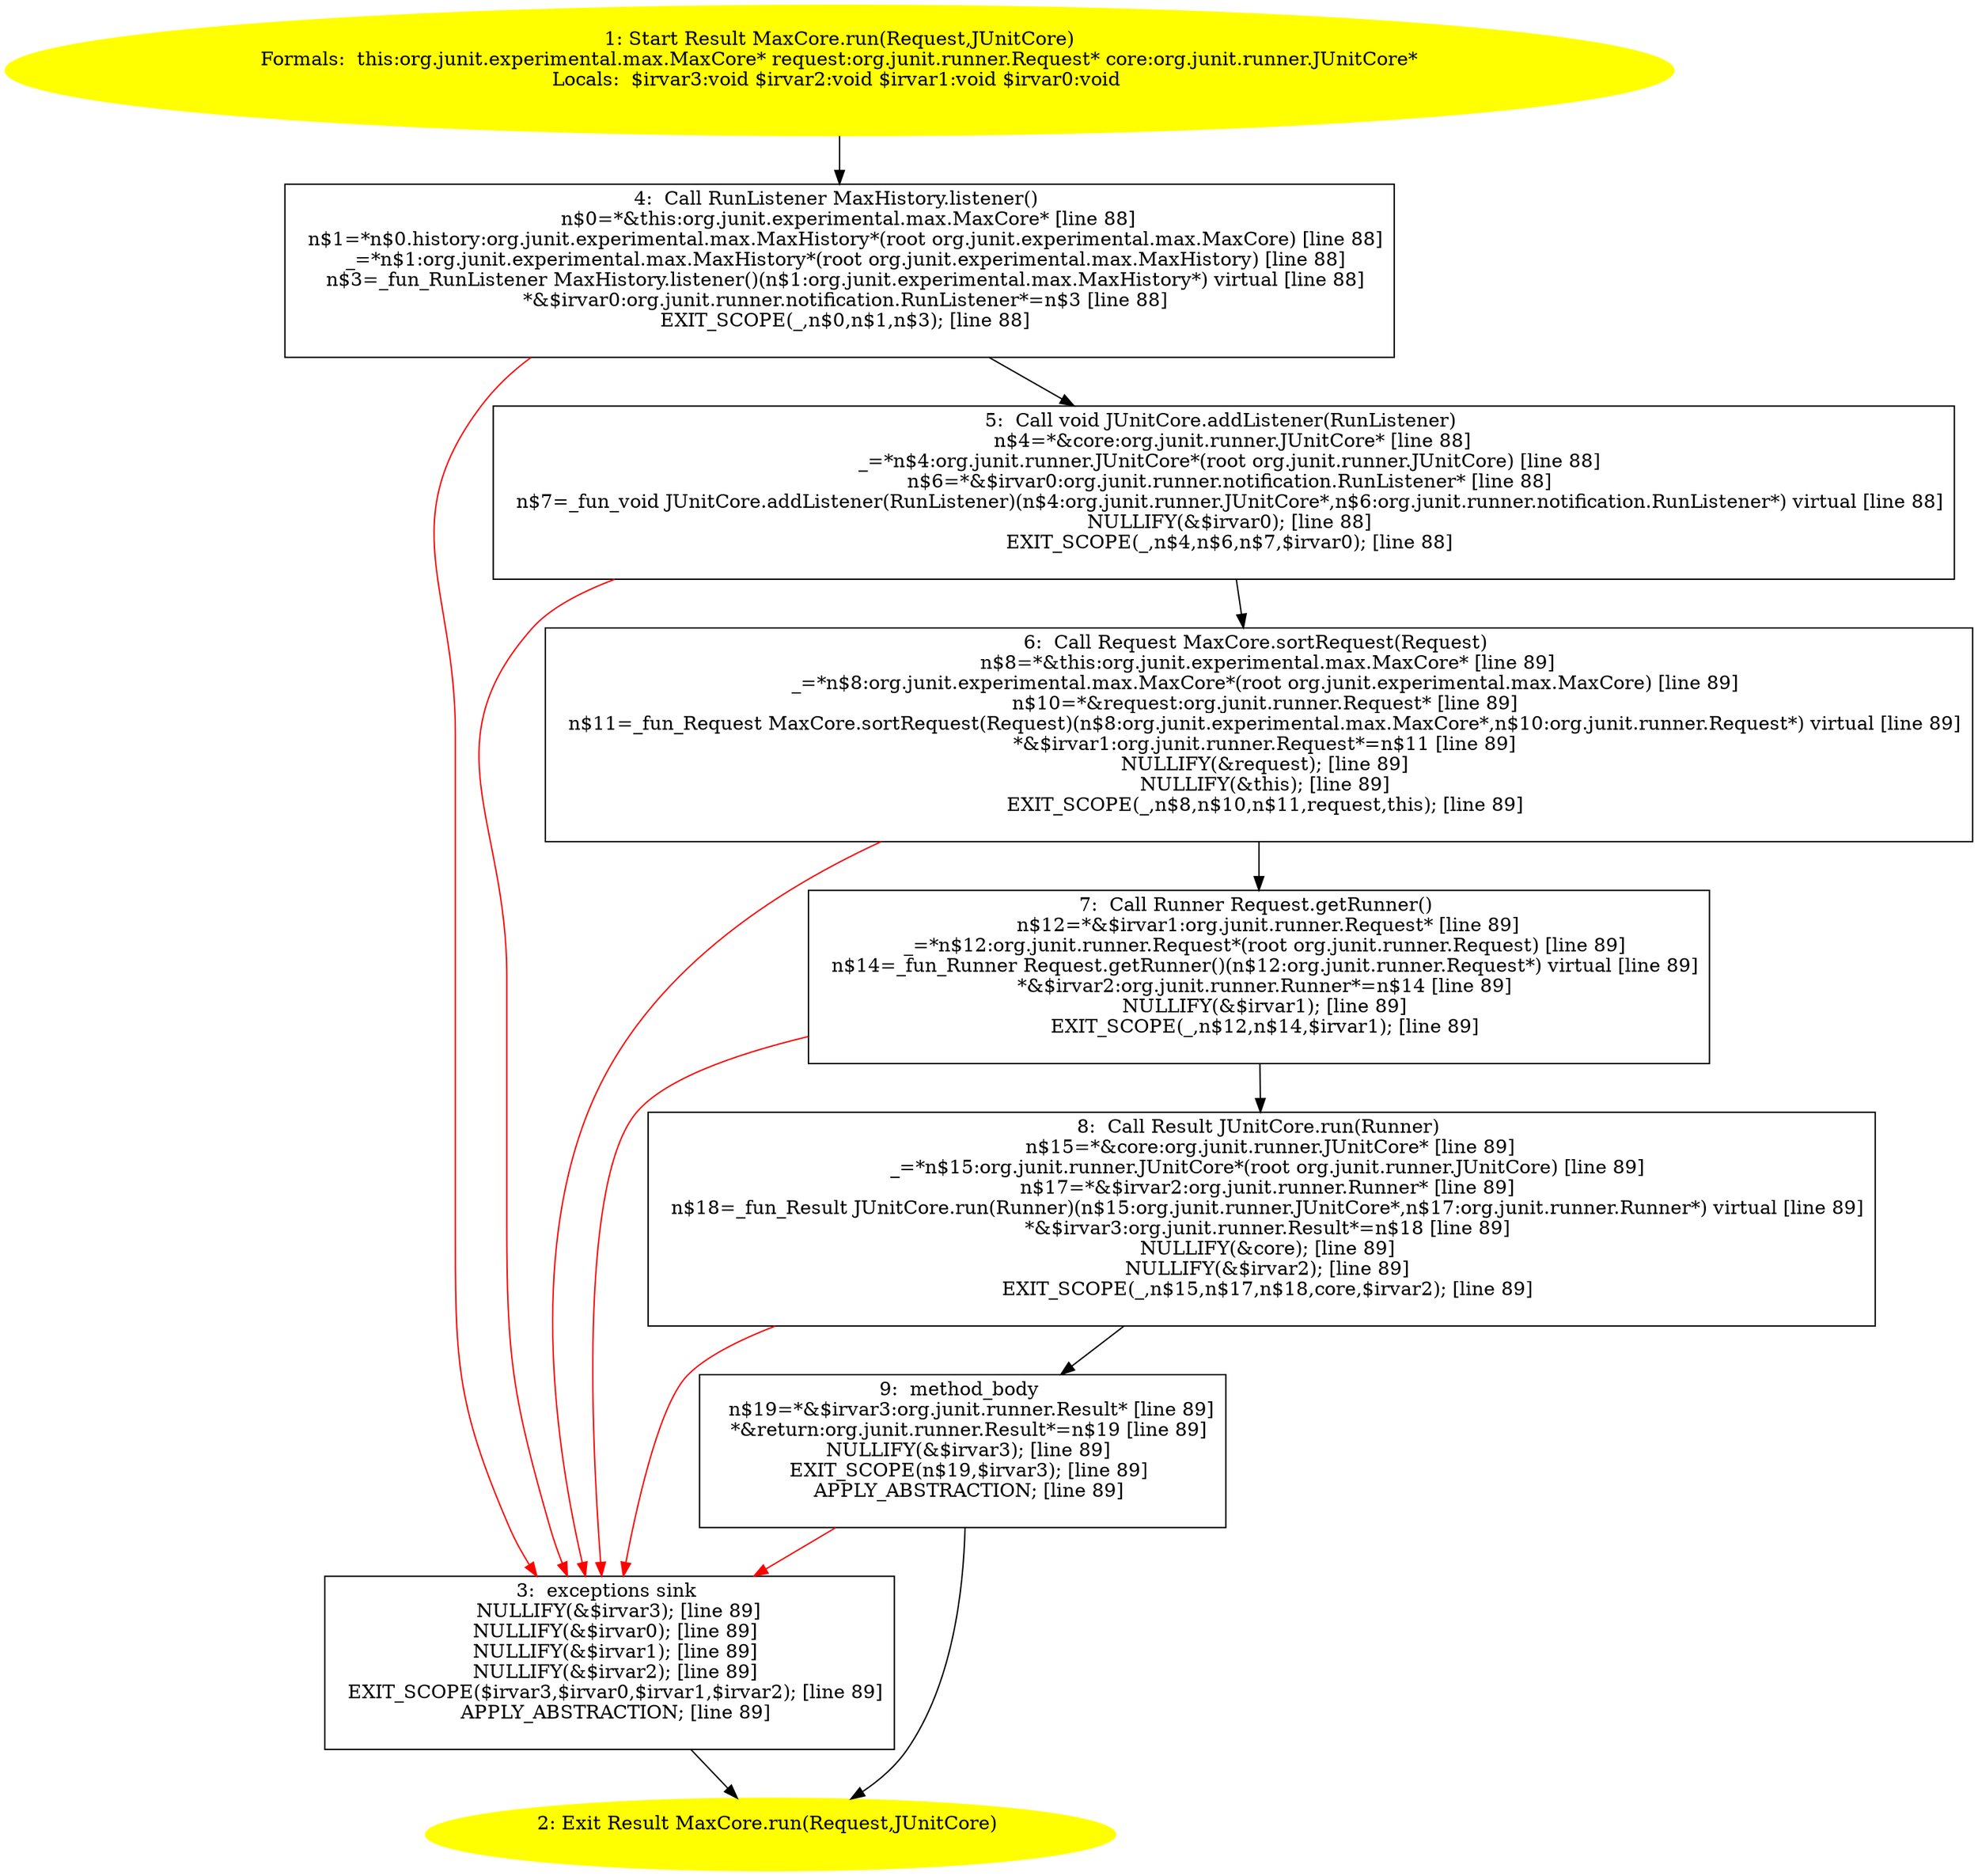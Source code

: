 /* @generated */
digraph cfg {
"org.junit.experimental.max.MaxCore.run(org.junit.runner.Request,org.junit.runner.JUnitCore):org.juni.7f3fd604b6fe380e245b6376f37e171b_1" [label="1: Start Result MaxCore.run(Request,JUnitCore)\nFormals:  this:org.junit.experimental.max.MaxCore* request:org.junit.runner.Request* core:org.junit.runner.JUnitCore*\nLocals:  $irvar3:void $irvar2:void $irvar1:void $irvar0:void \n  " color=yellow style=filled]
	

	 "org.junit.experimental.max.MaxCore.run(org.junit.runner.Request,org.junit.runner.JUnitCore):org.juni.7f3fd604b6fe380e245b6376f37e171b_1" -> "org.junit.experimental.max.MaxCore.run(org.junit.runner.Request,org.junit.runner.JUnitCore):org.juni.7f3fd604b6fe380e245b6376f37e171b_4" ;
"org.junit.experimental.max.MaxCore.run(org.junit.runner.Request,org.junit.runner.JUnitCore):org.juni.7f3fd604b6fe380e245b6376f37e171b_2" [label="2: Exit Result MaxCore.run(Request,JUnitCore) \n  " color=yellow style=filled]
	

"org.junit.experimental.max.MaxCore.run(org.junit.runner.Request,org.junit.runner.JUnitCore):org.juni.7f3fd604b6fe380e245b6376f37e171b_3" [label="3:  exceptions sink \n   NULLIFY(&$irvar3); [line 89]\n  NULLIFY(&$irvar0); [line 89]\n  NULLIFY(&$irvar1); [line 89]\n  NULLIFY(&$irvar2); [line 89]\n  EXIT_SCOPE($irvar3,$irvar0,$irvar1,$irvar2); [line 89]\n  APPLY_ABSTRACTION; [line 89]\n " shape="box"]
	

	 "org.junit.experimental.max.MaxCore.run(org.junit.runner.Request,org.junit.runner.JUnitCore):org.juni.7f3fd604b6fe380e245b6376f37e171b_3" -> "org.junit.experimental.max.MaxCore.run(org.junit.runner.Request,org.junit.runner.JUnitCore):org.juni.7f3fd604b6fe380e245b6376f37e171b_2" ;
"org.junit.experimental.max.MaxCore.run(org.junit.runner.Request,org.junit.runner.JUnitCore):org.juni.7f3fd604b6fe380e245b6376f37e171b_4" [label="4:  Call RunListener MaxHistory.listener() \n   n$0=*&this:org.junit.experimental.max.MaxCore* [line 88]\n  n$1=*n$0.history:org.junit.experimental.max.MaxHistory*(root org.junit.experimental.max.MaxCore) [line 88]\n  _=*n$1:org.junit.experimental.max.MaxHistory*(root org.junit.experimental.max.MaxHistory) [line 88]\n  n$3=_fun_RunListener MaxHistory.listener()(n$1:org.junit.experimental.max.MaxHistory*) virtual [line 88]\n  *&$irvar0:org.junit.runner.notification.RunListener*=n$3 [line 88]\n  EXIT_SCOPE(_,n$0,n$1,n$3); [line 88]\n " shape="box"]
	

	 "org.junit.experimental.max.MaxCore.run(org.junit.runner.Request,org.junit.runner.JUnitCore):org.juni.7f3fd604b6fe380e245b6376f37e171b_4" -> "org.junit.experimental.max.MaxCore.run(org.junit.runner.Request,org.junit.runner.JUnitCore):org.juni.7f3fd604b6fe380e245b6376f37e171b_5" ;
	 "org.junit.experimental.max.MaxCore.run(org.junit.runner.Request,org.junit.runner.JUnitCore):org.juni.7f3fd604b6fe380e245b6376f37e171b_4" -> "org.junit.experimental.max.MaxCore.run(org.junit.runner.Request,org.junit.runner.JUnitCore):org.juni.7f3fd604b6fe380e245b6376f37e171b_3" [color="red" ];
"org.junit.experimental.max.MaxCore.run(org.junit.runner.Request,org.junit.runner.JUnitCore):org.juni.7f3fd604b6fe380e245b6376f37e171b_5" [label="5:  Call void JUnitCore.addListener(RunListener) \n   n$4=*&core:org.junit.runner.JUnitCore* [line 88]\n  _=*n$4:org.junit.runner.JUnitCore*(root org.junit.runner.JUnitCore) [line 88]\n  n$6=*&$irvar0:org.junit.runner.notification.RunListener* [line 88]\n  n$7=_fun_void JUnitCore.addListener(RunListener)(n$4:org.junit.runner.JUnitCore*,n$6:org.junit.runner.notification.RunListener*) virtual [line 88]\n  NULLIFY(&$irvar0); [line 88]\n  EXIT_SCOPE(_,n$4,n$6,n$7,$irvar0); [line 88]\n " shape="box"]
	

	 "org.junit.experimental.max.MaxCore.run(org.junit.runner.Request,org.junit.runner.JUnitCore):org.juni.7f3fd604b6fe380e245b6376f37e171b_5" -> "org.junit.experimental.max.MaxCore.run(org.junit.runner.Request,org.junit.runner.JUnitCore):org.juni.7f3fd604b6fe380e245b6376f37e171b_6" ;
	 "org.junit.experimental.max.MaxCore.run(org.junit.runner.Request,org.junit.runner.JUnitCore):org.juni.7f3fd604b6fe380e245b6376f37e171b_5" -> "org.junit.experimental.max.MaxCore.run(org.junit.runner.Request,org.junit.runner.JUnitCore):org.juni.7f3fd604b6fe380e245b6376f37e171b_3" [color="red" ];
"org.junit.experimental.max.MaxCore.run(org.junit.runner.Request,org.junit.runner.JUnitCore):org.juni.7f3fd604b6fe380e245b6376f37e171b_6" [label="6:  Call Request MaxCore.sortRequest(Request) \n   n$8=*&this:org.junit.experimental.max.MaxCore* [line 89]\n  _=*n$8:org.junit.experimental.max.MaxCore*(root org.junit.experimental.max.MaxCore) [line 89]\n  n$10=*&request:org.junit.runner.Request* [line 89]\n  n$11=_fun_Request MaxCore.sortRequest(Request)(n$8:org.junit.experimental.max.MaxCore*,n$10:org.junit.runner.Request*) virtual [line 89]\n  *&$irvar1:org.junit.runner.Request*=n$11 [line 89]\n  NULLIFY(&request); [line 89]\n  NULLIFY(&this); [line 89]\n  EXIT_SCOPE(_,n$8,n$10,n$11,request,this); [line 89]\n " shape="box"]
	

	 "org.junit.experimental.max.MaxCore.run(org.junit.runner.Request,org.junit.runner.JUnitCore):org.juni.7f3fd604b6fe380e245b6376f37e171b_6" -> "org.junit.experimental.max.MaxCore.run(org.junit.runner.Request,org.junit.runner.JUnitCore):org.juni.7f3fd604b6fe380e245b6376f37e171b_7" ;
	 "org.junit.experimental.max.MaxCore.run(org.junit.runner.Request,org.junit.runner.JUnitCore):org.juni.7f3fd604b6fe380e245b6376f37e171b_6" -> "org.junit.experimental.max.MaxCore.run(org.junit.runner.Request,org.junit.runner.JUnitCore):org.juni.7f3fd604b6fe380e245b6376f37e171b_3" [color="red" ];
"org.junit.experimental.max.MaxCore.run(org.junit.runner.Request,org.junit.runner.JUnitCore):org.juni.7f3fd604b6fe380e245b6376f37e171b_7" [label="7:  Call Runner Request.getRunner() \n   n$12=*&$irvar1:org.junit.runner.Request* [line 89]\n  _=*n$12:org.junit.runner.Request*(root org.junit.runner.Request) [line 89]\n  n$14=_fun_Runner Request.getRunner()(n$12:org.junit.runner.Request*) virtual [line 89]\n  *&$irvar2:org.junit.runner.Runner*=n$14 [line 89]\n  NULLIFY(&$irvar1); [line 89]\n  EXIT_SCOPE(_,n$12,n$14,$irvar1); [line 89]\n " shape="box"]
	

	 "org.junit.experimental.max.MaxCore.run(org.junit.runner.Request,org.junit.runner.JUnitCore):org.juni.7f3fd604b6fe380e245b6376f37e171b_7" -> "org.junit.experimental.max.MaxCore.run(org.junit.runner.Request,org.junit.runner.JUnitCore):org.juni.7f3fd604b6fe380e245b6376f37e171b_8" ;
	 "org.junit.experimental.max.MaxCore.run(org.junit.runner.Request,org.junit.runner.JUnitCore):org.juni.7f3fd604b6fe380e245b6376f37e171b_7" -> "org.junit.experimental.max.MaxCore.run(org.junit.runner.Request,org.junit.runner.JUnitCore):org.juni.7f3fd604b6fe380e245b6376f37e171b_3" [color="red" ];
"org.junit.experimental.max.MaxCore.run(org.junit.runner.Request,org.junit.runner.JUnitCore):org.juni.7f3fd604b6fe380e245b6376f37e171b_8" [label="8:  Call Result JUnitCore.run(Runner) \n   n$15=*&core:org.junit.runner.JUnitCore* [line 89]\n  _=*n$15:org.junit.runner.JUnitCore*(root org.junit.runner.JUnitCore) [line 89]\n  n$17=*&$irvar2:org.junit.runner.Runner* [line 89]\n  n$18=_fun_Result JUnitCore.run(Runner)(n$15:org.junit.runner.JUnitCore*,n$17:org.junit.runner.Runner*) virtual [line 89]\n  *&$irvar3:org.junit.runner.Result*=n$18 [line 89]\n  NULLIFY(&core); [line 89]\n  NULLIFY(&$irvar2); [line 89]\n  EXIT_SCOPE(_,n$15,n$17,n$18,core,$irvar2); [line 89]\n " shape="box"]
	

	 "org.junit.experimental.max.MaxCore.run(org.junit.runner.Request,org.junit.runner.JUnitCore):org.juni.7f3fd604b6fe380e245b6376f37e171b_8" -> "org.junit.experimental.max.MaxCore.run(org.junit.runner.Request,org.junit.runner.JUnitCore):org.juni.7f3fd604b6fe380e245b6376f37e171b_9" ;
	 "org.junit.experimental.max.MaxCore.run(org.junit.runner.Request,org.junit.runner.JUnitCore):org.juni.7f3fd604b6fe380e245b6376f37e171b_8" -> "org.junit.experimental.max.MaxCore.run(org.junit.runner.Request,org.junit.runner.JUnitCore):org.juni.7f3fd604b6fe380e245b6376f37e171b_3" [color="red" ];
"org.junit.experimental.max.MaxCore.run(org.junit.runner.Request,org.junit.runner.JUnitCore):org.juni.7f3fd604b6fe380e245b6376f37e171b_9" [label="9:  method_body \n   n$19=*&$irvar3:org.junit.runner.Result* [line 89]\n  *&return:org.junit.runner.Result*=n$19 [line 89]\n  NULLIFY(&$irvar3); [line 89]\n  EXIT_SCOPE(n$19,$irvar3); [line 89]\n  APPLY_ABSTRACTION; [line 89]\n " shape="box"]
	

	 "org.junit.experimental.max.MaxCore.run(org.junit.runner.Request,org.junit.runner.JUnitCore):org.juni.7f3fd604b6fe380e245b6376f37e171b_9" -> "org.junit.experimental.max.MaxCore.run(org.junit.runner.Request,org.junit.runner.JUnitCore):org.juni.7f3fd604b6fe380e245b6376f37e171b_2" ;
	 "org.junit.experimental.max.MaxCore.run(org.junit.runner.Request,org.junit.runner.JUnitCore):org.juni.7f3fd604b6fe380e245b6376f37e171b_9" -> "org.junit.experimental.max.MaxCore.run(org.junit.runner.Request,org.junit.runner.JUnitCore):org.juni.7f3fd604b6fe380e245b6376f37e171b_3" [color="red" ];
}
